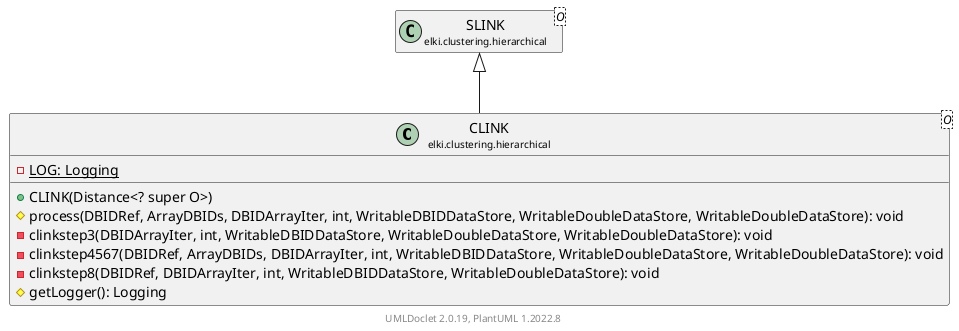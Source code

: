 @startuml
    remove .*\.(Instance|Par|Parameterizer|Factory)$
    set namespaceSeparator none
    hide empty fields
    hide empty methods

    class "<size:14>CLINK\n<size:10>elki.clustering.hierarchical" as elki.clustering.hierarchical.CLINK<O> [[CLINK.html]] {
        {static} -LOG: Logging
        +CLINK(Distance<? super O>)
        #process(DBIDRef, ArrayDBIDs, DBIDArrayIter, int, WritableDBIDDataStore, WritableDoubleDataStore, WritableDoubleDataStore): void
        -clinkstep3(DBIDArrayIter, int, WritableDBIDDataStore, WritableDoubleDataStore, WritableDoubleDataStore): void
        -clinkstep4567(DBIDRef, ArrayDBIDs, DBIDArrayIter, int, WritableDBIDDataStore, WritableDoubleDataStore, WritableDoubleDataStore): void
        -clinkstep8(DBIDRef, DBIDArrayIter, int, WritableDBIDDataStore, WritableDoubleDataStore): void
        #getLogger(): Logging
    }

    class "<size:14>SLINK\n<size:10>elki.clustering.hierarchical" as elki.clustering.hierarchical.SLINK<O> [[SLINK.html]]
    class "<size:14>CLINK.Par\n<size:10>elki.clustering.hierarchical" as elki.clustering.hierarchical.CLINK.Par<O> [[CLINK.Par.html]]

    elki.clustering.hierarchical.SLINK <|-- elki.clustering.hierarchical.CLINK
    elki.clustering.hierarchical.CLINK +-- elki.clustering.hierarchical.CLINK.Par

    center footer UMLDoclet 2.0.19, PlantUML 1.2022.8
@enduml
